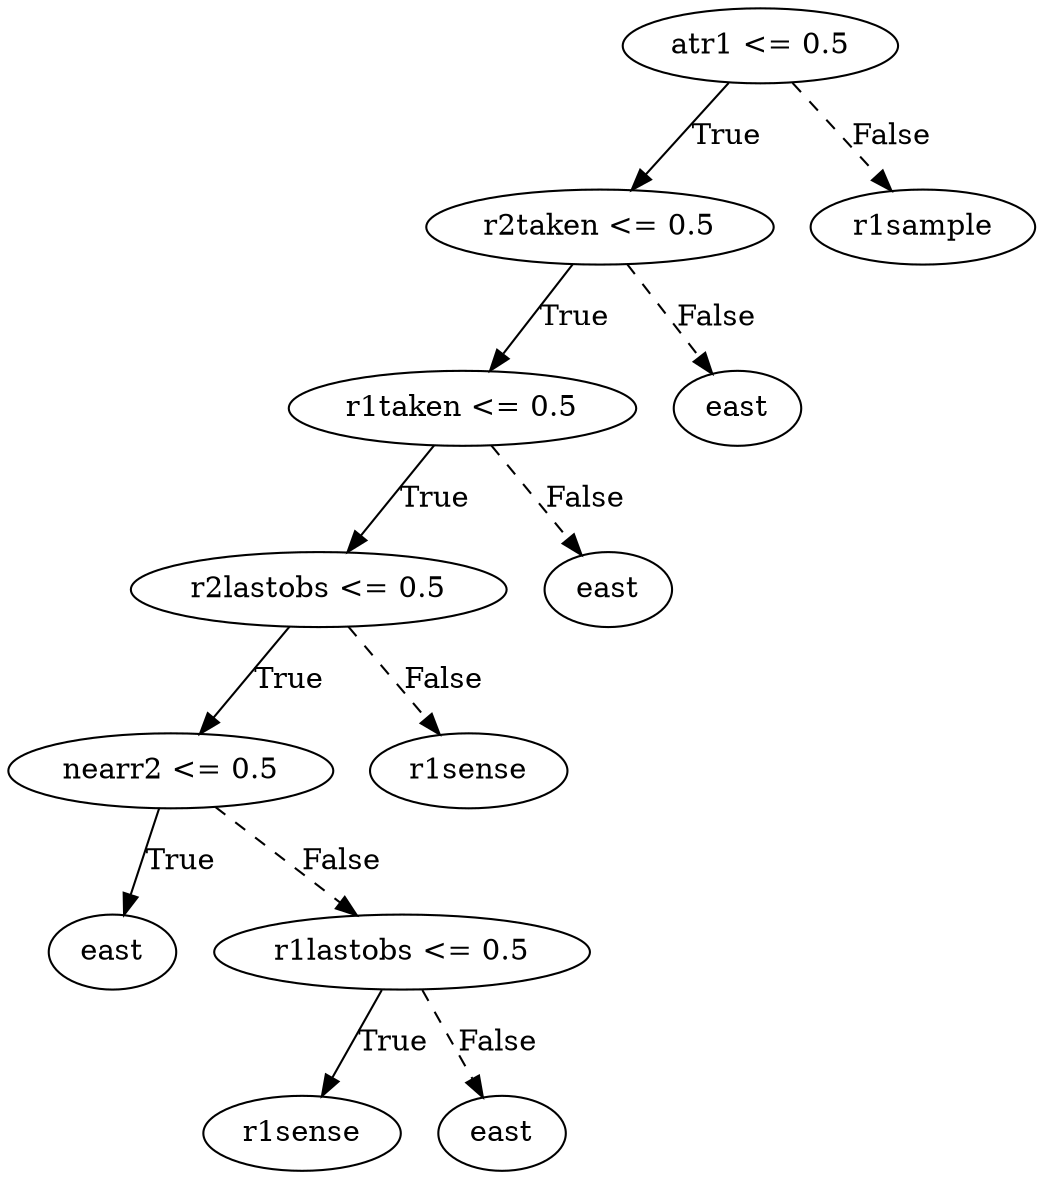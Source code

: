 digraph {
0 [label="atr1 <= 0.5"];
1 [label="r2taken <= 0.5"];
2 [label="r1taken <= 0.5"];
3 [label="r2lastobs <= 0.5"];
4 [label="nearr2 <= 0.5"];
5 [label="east"];
4 -> 5 [label="True"];
6 [label="r1lastobs <= 0.5"];
7 [label="r1sense"];
6 -> 7 [label="True"];
8 [label="east"];
6 -> 8 [style="dashed", label="False"];
4 -> 6 [style="dashed", label="False"];
3 -> 4 [label="True"];
9 [label="r1sense"];
3 -> 9 [style="dashed", label="False"];
2 -> 3 [label="True"];
10 [label="east"];
2 -> 10 [style="dashed", label="False"];
1 -> 2 [label="True"];
11 [label="east"];
1 -> 11 [style="dashed", label="False"];
0 -> 1 [label="True"];
12 [label="r1sample"];
0 -> 12 [style="dashed", label="False"];

}